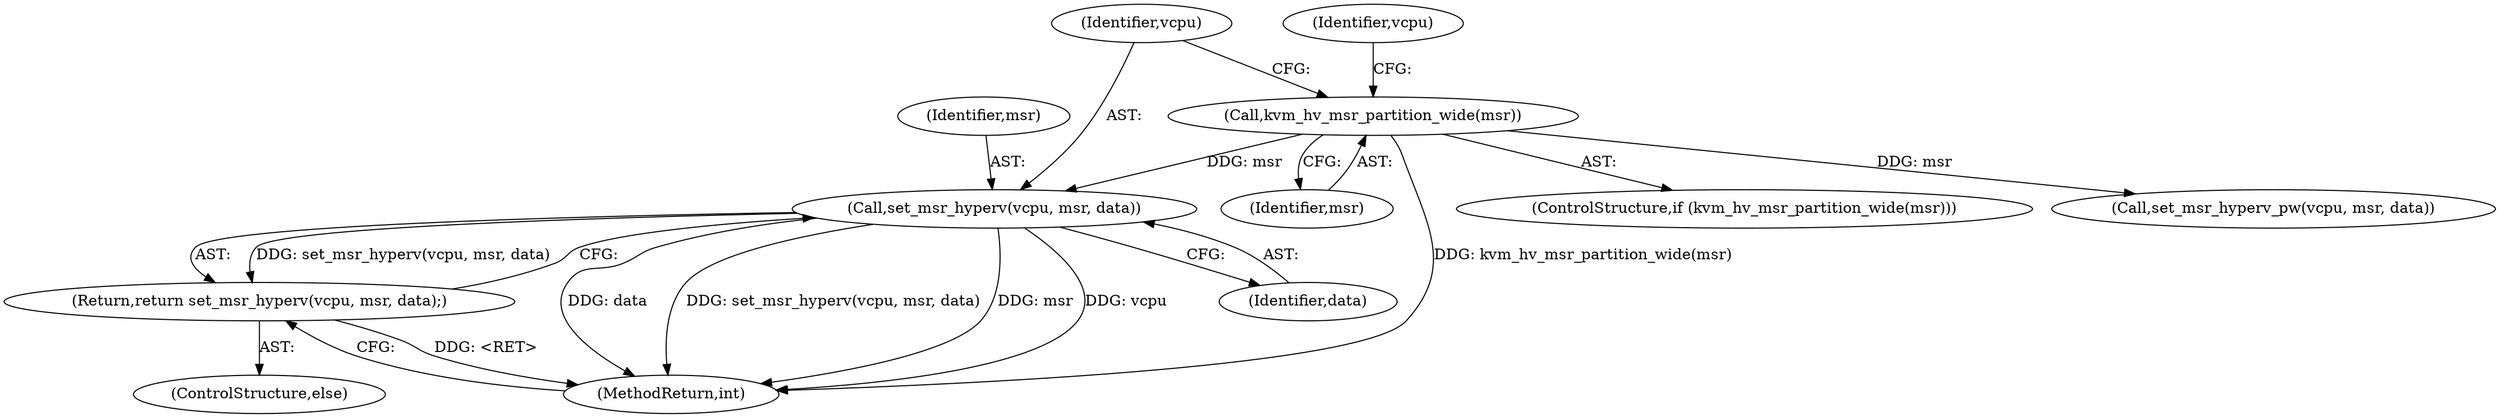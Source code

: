 digraph "0_linux_c300aa64ddf57d9c5d9c898a64b36877345dd4a9@pointer" {
"1000543" [label="(Call,set_msr_hyperv(vcpu, msr, data))"];
"1000515" [label="(Call,kvm_hv_msr_partition_wide(msr))"];
"1000542" [label="(Return,return set_msr_hyperv(vcpu, msr, data);)"];
"1000545" [label="(Identifier,msr)"];
"1000543" [label="(Call,set_msr_hyperv(vcpu, msr, data))"];
"1000515" [label="(Call,kvm_hv_msr_partition_wide(msr))"];
"1000638" [label="(MethodReturn,int)"];
"1000541" [label="(ControlStructure,else)"];
"1000514" [label="(ControlStructure,if (kvm_hv_msr_partition_wide(msr)))"];
"1000546" [label="(Identifier,data)"];
"1000523" [label="(Identifier,vcpu)"];
"1000528" [label="(Call,set_msr_hyperv_pw(vcpu, msr, data))"];
"1000516" [label="(Identifier,msr)"];
"1000544" [label="(Identifier,vcpu)"];
"1000542" [label="(Return,return set_msr_hyperv(vcpu, msr, data);)"];
"1000543" -> "1000542"  [label="AST: "];
"1000543" -> "1000546"  [label="CFG: "];
"1000544" -> "1000543"  [label="AST: "];
"1000545" -> "1000543"  [label="AST: "];
"1000546" -> "1000543"  [label="AST: "];
"1000542" -> "1000543"  [label="CFG: "];
"1000543" -> "1000638"  [label="DDG: data"];
"1000543" -> "1000638"  [label="DDG: set_msr_hyperv(vcpu, msr, data)"];
"1000543" -> "1000638"  [label="DDG: msr"];
"1000543" -> "1000638"  [label="DDG: vcpu"];
"1000543" -> "1000542"  [label="DDG: set_msr_hyperv(vcpu, msr, data)"];
"1000515" -> "1000543"  [label="DDG: msr"];
"1000515" -> "1000514"  [label="AST: "];
"1000515" -> "1000516"  [label="CFG: "];
"1000516" -> "1000515"  [label="AST: "];
"1000523" -> "1000515"  [label="CFG: "];
"1000544" -> "1000515"  [label="CFG: "];
"1000515" -> "1000638"  [label="DDG: kvm_hv_msr_partition_wide(msr)"];
"1000515" -> "1000528"  [label="DDG: msr"];
"1000542" -> "1000541"  [label="AST: "];
"1000638" -> "1000542"  [label="CFG: "];
"1000542" -> "1000638"  [label="DDG: <RET>"];
}
